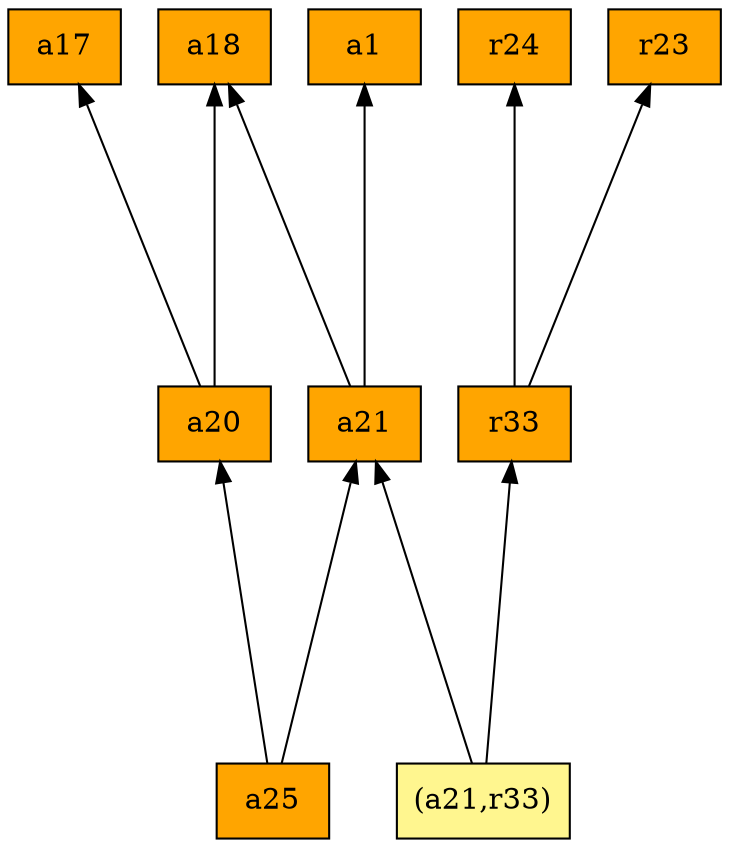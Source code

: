 digraph G {
rankdir=BT;ranksep="2.0";
"a1" [shape=record,fillcolor=orange,style=filled,label="{a1}"];
"a20" [shape=record,fillcolor=orange,style=filled,label="{a20}"];
"(a21,r33)" [shape=record,fillcolor=khaki1,style=filled,label="{(a21,r33)}"];
"r24" [shape=record,fillcolor=orange,style=filled,label="{r24}"];
"a17" [shape=record,fillcolor=orange,style=filled,label="{a17}"];
"r33" [shape=record,fillcolor=orange,style=filled,label="{r33}"];
"r23" [shape=record,fillcolor=orange,style=filled,label="{r23}"];
"a25" [shape=record,fillcolor=orange,style=filled,label="{a25}"];
"a18" [shape=record,fillcolor=orange,style=filled,label="{a18}"];
"a21" [shape=record,fillcolor=orange,style=filled,label="{a21}"];
"a20" -> "a18"
"a20" -> "a17"
"(a21,r33)" -> "a21"
"(a21,r33)" -> "r33"
"r33" -> "r24"
"r33" -> "r23"
"a25" -> "a20"
"a25" -> "a21"
"a21" -> "a1"
"a21" -> "a18"
}